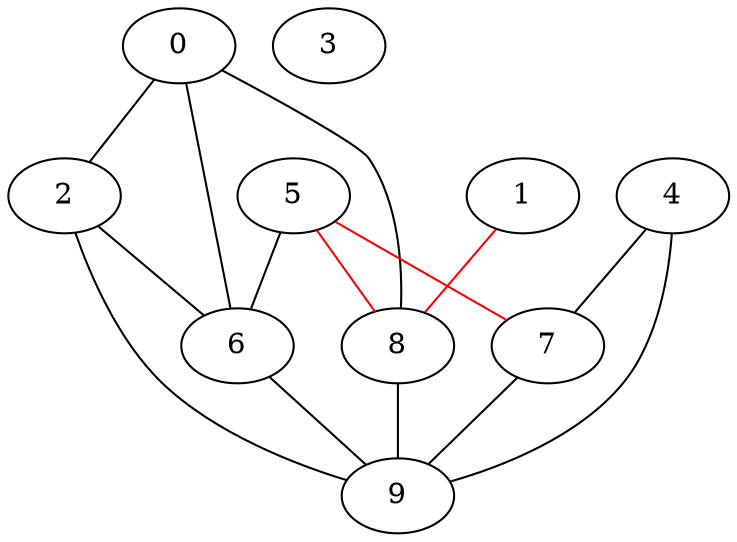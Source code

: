 graph one
{
0 -- 2;
0 -- 6;
0 -- 8;
1 -- 8 [color = red];
2 -- 6;
2 -- 9;
4 -- 7;
4 -- 9;
5 -- 6;
5 -- 7 [color = red];
5 -- 8 [color = red];
6 -- 9;
7 -- 9;
8 -- 9;
3;
}
